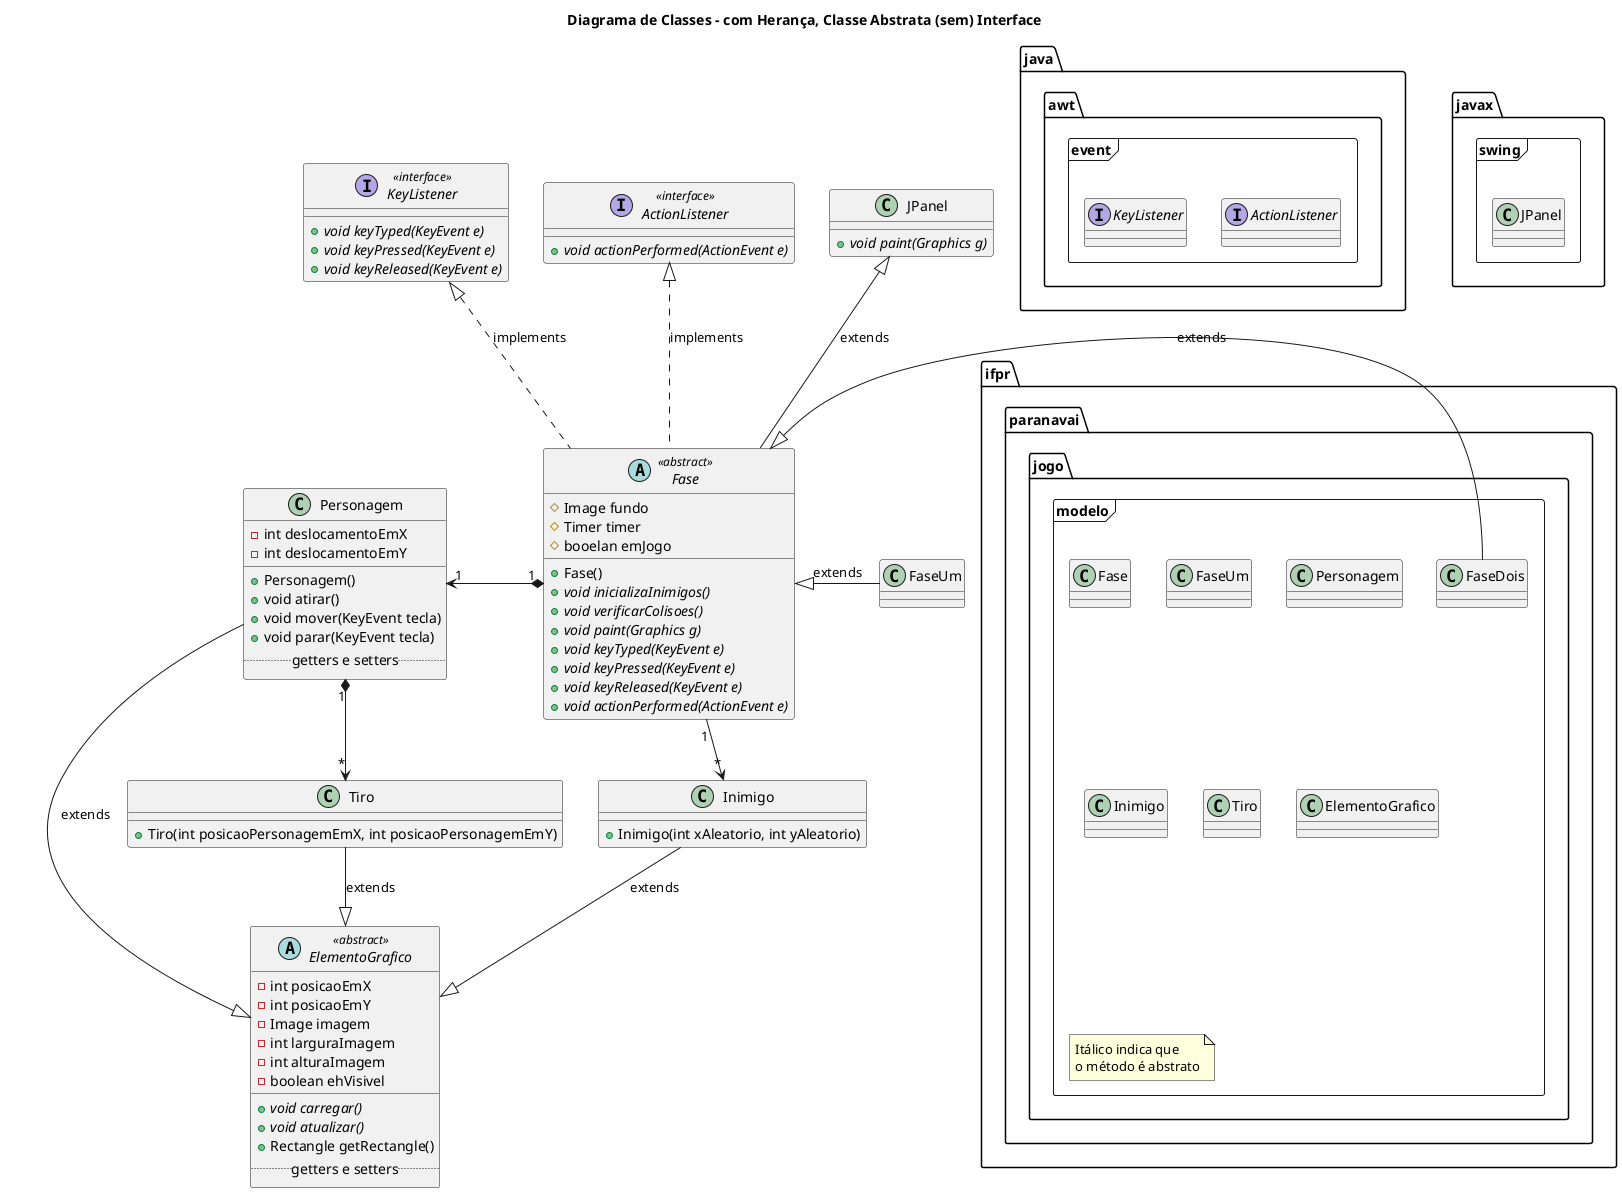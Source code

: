 @startuml

title Diagrama de Classes - com Herança, Classe Abstrata (sem) Interface

package ifpr.paranavai.jogo.modelo <<Frame>> {
    class Fase
    class FaseUm
    class FaseDois
    class Personagem
    class Inimigo
    class Tiro
    class ElementoGrafico
    note "Itálico indica que\no método é abstrato" as N1
}

package java.awt.event <<Frame>> {
    interface ActionListener
    interface KeyListener
}


package javax.swing <<Frame>> {
  class JPanel
}

abstract class ElementoGrafico <<abstract>> {
    -int posicaoEmX
    -int posicaoEmY
    -Image imagem
    -int larguraImagem
    -int alturaImagem 
    -boolean ehVisivel
    __
    +{abstract} void carregar()
    +{abstract} void atualizar()
    +Rectangle getRectangle()
    .. getters e setters ..
}

abstract class Fase <<abstract>>{
    #Image fundo
    #Timer timer
    #booelan emJogo
    +Fase()
    +{abstract} void inicializaInimigos()    
    +{abstract} void verificarColisoes()
    +{abstract} void paint(Graphics g)
    +{abstract} void keyTyped(KeyEvent e)
    +{abstract} void keyPressed(KeyEvent e)
    +{abstract} void keyReleased(KeyEvent e)
    +{abstract} void actionPerformed(ActionEvent e)
}

class Personagem{
    -int deslocamentoEmX
    -int deslocamentoEmY
    __
    +Personagem()
    +void atirar()
    +void mover(KeyEvent tecla)
    +void parar(KeyEvent tecla)
    .. getters e setters ..
}

class Inimigo{
    +Inimigo(int xAleatorio, int yAleatorio)
}

class Tiro {
    +Tiro(int posicaoPersonagemEmX, int posicaoPersonagemEmY)
}

class FaseUm {    
    
}

class JPanel{
    +{abstract} void paint(Graphics g)
}
interface ActionListener <<interface>> {
    +{abstract} void actionPerformed(ActionEvent e)
}

interface KeyListener <<interface>> {
    +{abstract} void keyTyped(KeyEvent e)
    +{abstract} void keyPressed(KeyEvent e)
    +{abstract} void keyReleased(KeyEvent e)
}

Fase -up-|> JPanel: extends
Fase -up.|> ActionListener: implements
Fase -up.|> KeyListener: implements
FaseUm -left-|> Fase: extends
FaseDois -left-|> Fase: extends


Fase "1" *-left-> "1" Personagem
Inimigo "*" <-up- "1" Fase

Personagem "1" *--> "*" Tiro
Personagem --|> ElementoGrafico: extends

Tiro --|> ElementoGrafico: extends

Inimigo --|> ElementoGrafico: extends
@enduml